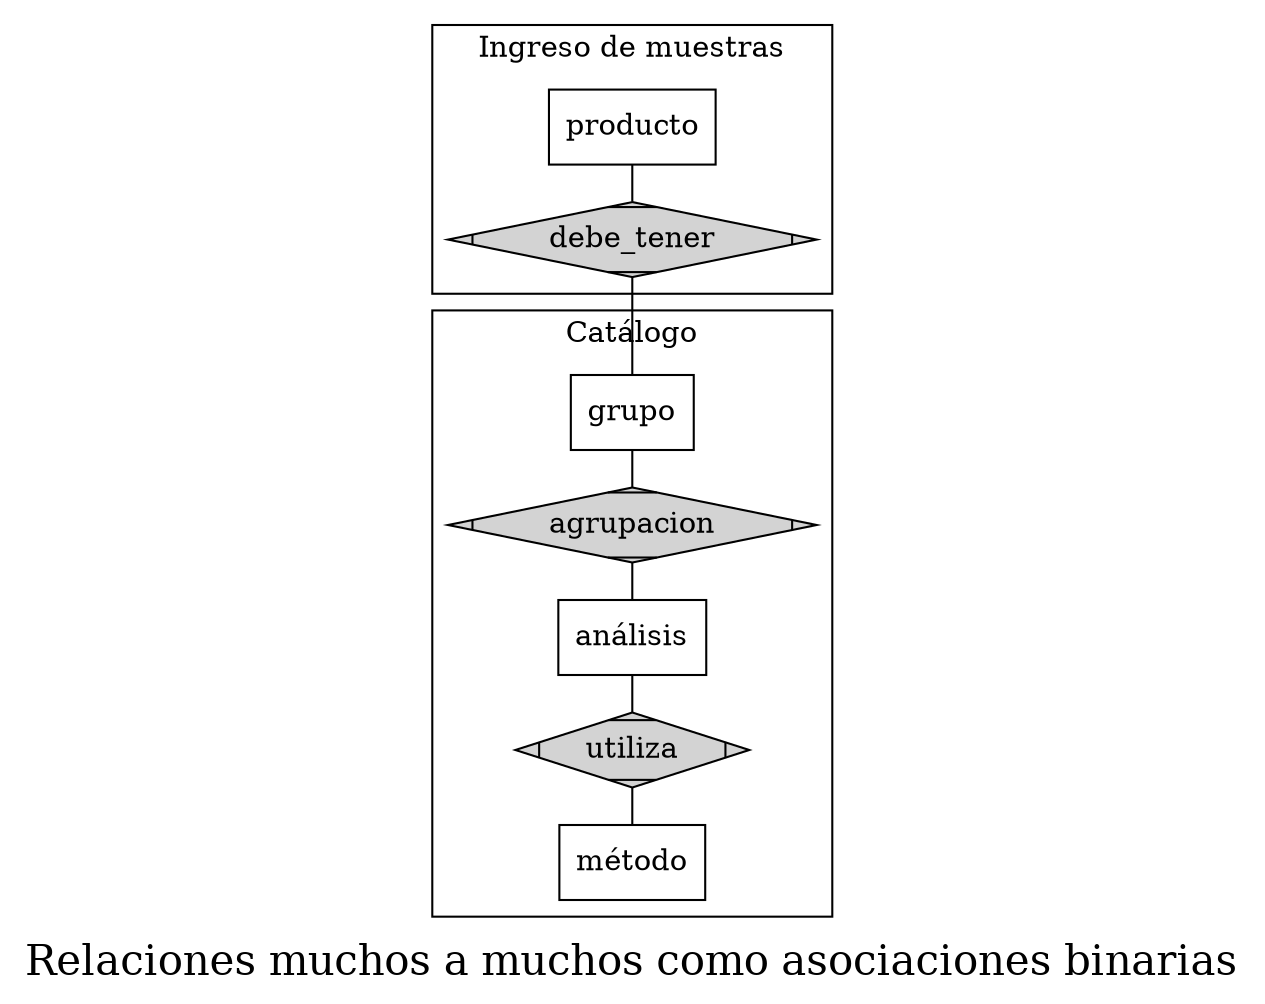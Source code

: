 
graph IngresoMuestras{
{
 ranksep=5;
 root= especificacion;
 node [shape=box];
 grupo [shape= box];
 análisis [shape= box];
 método [shape=box];
 producto [shape=box];
 debe_tener [shape=Mdiamond, style= filled];
 agrupacion [shape=Mdiamond, style = filled];
 utiliza [shape= Mdiamond, style = filled ];
 agrupacion [shape = Mdiamond, style = filled];
 
}


subgraph cluster_catalogo {
	label = "Catálogo"

	// analisis - metodo
	análisis -- utiliza 
	utiliza -- método

	// grupa - analisis
	grupo -- agrupacion
	agrupacion -- análisis



}

subgraph cluster_ingreso_muestra {
	label = "Ingreso de muestras"
	//producto -grupo 
	producto -- debe_tener
	debe_tener -- grupo

	

}


subgraph cluster_recoleccion_resultados {
	label = "Recolección de resultados"
	

}

 
label = "Relaciones muchos a muchos como asociaciones binarias";
fontsize=20;
}
